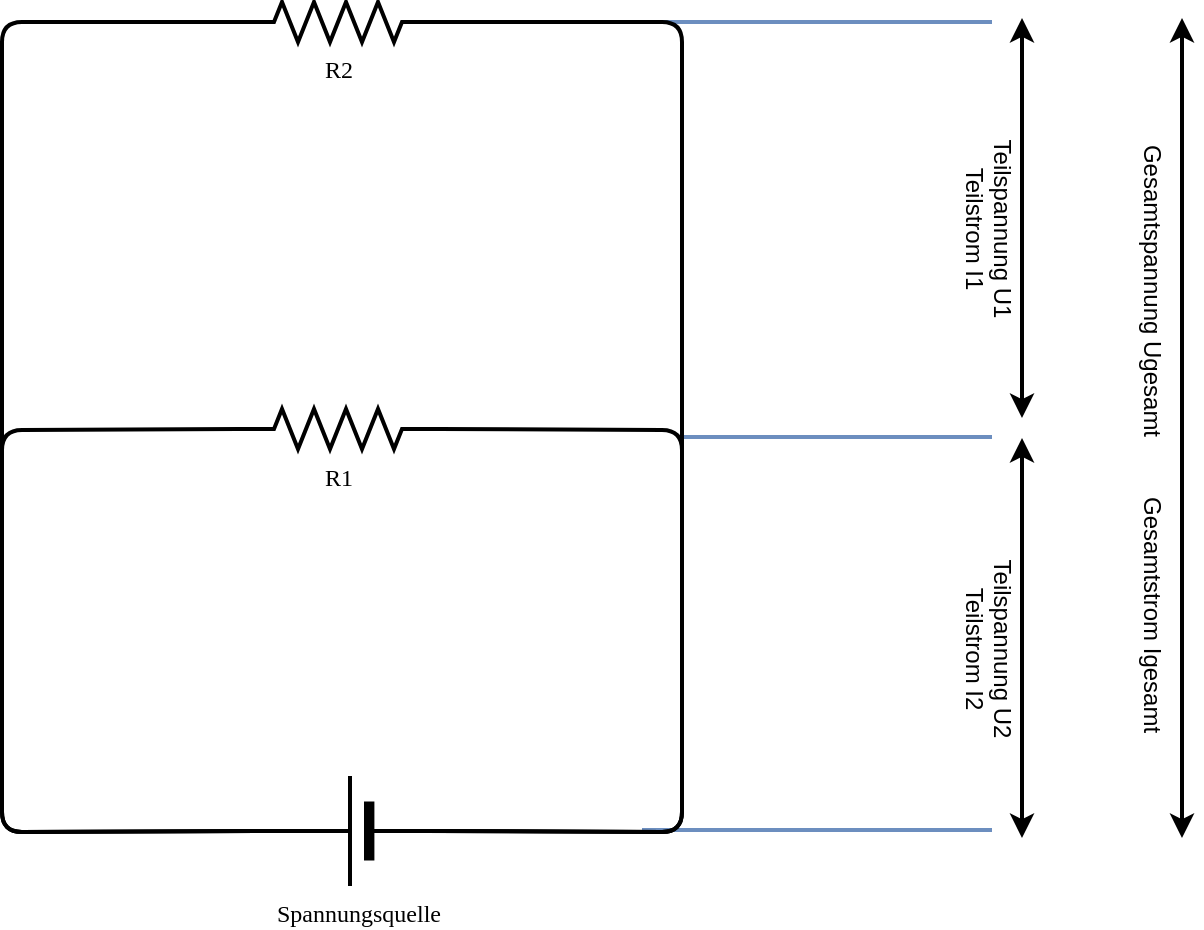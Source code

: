 <mxfile version="11.2.8" type="device" pages="1"><diagram name="Page-1" id="7e0a89b8-554c-2b80-1dc8-d5c74ca68de4"><mxGraphModel dx="1402" dy="761" grid="1" gridSize="10" guides="1" tooltips="1" connect="1" arrows="1" fold="1" page="1" pageScale="1" pageWidth="1100" pageHeight="850" background="#ffffff" math="0" shadow="0"><root><mxCell id="0"/><mxCell id="1" parent="0"/><mxCell id="fHgu0U2PaML00G1JEBzg-9" value="" style="endArrow=none;html=1;strokeColor=#6c8ebf;strokeWidth=2;fillColor=#dae8fc;" edge="1" parent="1"><mxGeometry width="100" relative="1" as="geometry"><mxPoint x="770" y="657" as="sourcePoint"/><mxPoint x="945" y="657" as="targetPoint"/></mxGeometry></mxCell><mxCell id="fHgu0U2PaML00G1JEBzg-7" value="" style="endArrow=none;html=1;strokeColor=#6c8ebf;strokeWidth=2;fillColor=#dae8fc;" edge="1" parent="1"><mxGeometry width="100" relative="1" as="geometry"><mxPoint x="765" y="253" as="sourcePoint"/><mxPoint x="945" y="253" as="targetPoint"/></mxGeometry></mxCell><mxCell id="fHgu0U2PaML00G1JEBzg-8" value="" style="endArrow=none;html=1;strokeColor=#6c8ebf;strokeWidth=2;fillColor=#dae8fc;" edge="1" parent="1"><mxGeometry width="100" relative="1" as="geometry"><mxPoint x="790" y="460.5" as="sourcePoint"/><mxPoint x="945" y="460.5" as="targetPoint"/></mxGeometry></mxCell><mxCell id="fHgu0U2PaML00G1JEBzg-10" value="" style="endArrow=classic;startArrow=classic;html=1;strokeWidth=2;" edge="1" parent="1"><mxGeometry width="50" height="50" relative="1" as="geometry"><mxPoint x="960" y="451" as="sourcePoint"/><mxPoint x="960" y="251" as="targetPoint"/></mxGeometry></mxCell><mxCell id="fHgu0U2PaML00G1JEBzg-11" value="" style="endArrow=classic;startArrow=classic;html=1;strokeWidth=2;" edge="1" parent="1"><mxGeometry width="50" height="50" relative="1" as="geometry"><mxPoint x="960" y="661" as="sourcePoint"/><mxPoint x="960" y="461" as="targetPoint"/></mxGeometry></mxCell><mxCell id="fHgu0U2PaML00G1JEBzg-12" value="" style="endArrow=classic;startArrow=classic;html=1;strokeWidth=2;" edge="1" parent="1"><mxGeometry width="50" height="50" relative="1" as="geometry"><mxPoint x="1040" y="661" as="sourcePoint"/><mxPoint x="1040" y="251" as="targetPoint"/></mxGeometry></mxCell><mxCell id="fHgu0U2PaML00G1JEBzg-13" value="&lt;div&gt;Teilspannung U1&lt;/div&gt;&lt;div&gt;Teilstrom I1&lt;br&gt;&lt;/div&gt;" style="text;html=1;resizable=0;points=[];autosize=1;align=center;verticalAlign=top;spacingTop=-4;rotation=90;" vertex="1" parent="1"><mxGeometry x="890" y="341" width="110" height="30" as="geometry"/></mxCell><mxCell id="fHgu0U2PaML00G1JEBzg-14" value="&lt;div&gt;Teilspannung U2&lt;/div&gt;&lt;div&gt;Teilstrom I2&lt;br&gt;&lt;/div&gt;" style="text;html=1;resizable=0;points=[];autosize=1;align=center;verticalAlign=top;spacingTop=-4;rotation=90;" vertex="1" parent="1"><mxGeometry x="890" y="551" width="110" height="30" as="geometry"/></mxCell><mxCell id="fHgu0U2PaML00G1JEBzg-15" value="Gesamtspannung Ugesamt &amp;nbsp;&amp;nbsp;&amp;nbsp;&amp;nbsp;&amp;nbsp;&amp;nbsp;&amp;nbsp; Gesamtstrom Igesamt" style="text;html=1;resizable=0;points=[];autosize=1;align=center;verticalAlign=top;spacingTop=-4;rotation=90;" vertex="1" parent="1"><mxGeometry x="870" y="451" width="310" height="20" as="geometry"/></mxCell><mxCell id="fHgu0U2PaML00G1JEBzg-19" value="" style="group;container=1;" vertex="1" connectable="0" parent="1"><mxGeometry x="450" y="243" width="340" height="363" as="geometry"/></mxCell><mxCell id="1cb643a89b7d889d-5" value="R1" style="verticalLabelPosition=bottom;shadow=0;dashed=0;align=center;fillColor=#ffffff;html=1;verticalAlign=top;strokeWidth=2;shape=mxgraph.electrical.resistors.resistor_2;rounded=1;comic=0;labelBackgroundColor=none;fontFamily=Verdana;fontSize=12;fontColor=#000000;rotation=0;" parent="fHgu0U2PaML00G1JEBzg-19" vertex="1"><mxGeometry x="118" y="203.5" width="100" height="20" as="geometry"/></mxCell><mxCell id="1cb643a89b7d889d-6" value="R2" style="verticalLabelPosition=bottom;shadow=0;dashed=0;align=center;fillColor=#ffffff;html=1;verticalAlign=top;strokeWidth=2;shape=mxgraph.electrical.resistors.resistor_2;rounded=1;comic=0;labelBackgroundColor=none;fontFamily=Verdana;fontSize=12;fontColor=#000000;rotation=0;" parent="fHgu0U2PaML00G1JEBzg-19" vertex="1"><mxGeometry x="118" width="100" height="20" as="geometry"/></mxCell><mxCell id="1cb643a89b7d889d-7" value="Spannungsquelle" style="verticalLabelPosition=bottom;shadow=0;dashed=0;align=center;fillColor=#000000;strokeColor=#000000;html=1;verticalAlign=top;strokeWidth=2;shape=mxgraph.electrical.miscellaneous.monocell_battery;rounded=1;comic=0;labelBackgroundColor=none;fontFamily=Verdana;fontSize=12;fontColor=#000000;flipH=1;rotation=0;" parent="1" vertex="1"><mxGeometry x="588" y="630" width="80" height="55" as="geometry"/></mxCell><mxCell id="fHgu0U2PaML00G1JEBzg-4" value="" style="endArrow=none;html=1;strokeColor=#000000;strokeWidth=2;jumpStyle=gap;exitX=1;exitY=0.5;exitDx=0;exitDy=0;exitPerimeter=0;entryX=0;entryY=0.5;entryDx=0;entryDy=0;entryPerimeter=0;" edge="1" parent="1" source="1cb643a89b7d889d-7" target="1cb643a89b7d889d-5"><mxGeometry width="100" relative="1" as="geometry"><mxPoint x="360" y="268" as="sourcePoint"/><mxPoint x="360" y="168" as="targetPoint"/><Array as="points"><mxPoint x="450" y="658"/><mxPoint x="450" y="457"/></Array></mxGeometry></mxCell><mxCell id="fHgu0U2PaML00G1JEBzg-5" value="" style="endArrow=none;html=1;strokeColor=#000000;strokeWidth=2;exitX=0;exitY=0.5;exitDx=0;exitDy=0;exitPerimeter=0;entryX=1;entryY=0.5;entryDx=0;entryDy=0;entryPerimeter=0;jumpStyle=none;" edge="1" parent="1" source="1cb643a89b7d889d-7" target="1cb643a89b7d889d-5"><mxGeometry width="100" relative="1" as="geometry"><mxPoint x="810" y="608" as="sourcePoint"/><mxPoint x="810" y="508" as="targetPoint"/><Array as="points"><mxPoint x="790" y="658"/><mxPoint x="790" y="457"/></Array></mxGeometry></mxCell><mxCell id="fHgu0U2PaML00G1JEBzg-16" value="" style="endArrow=none;html=1;strokeColor=#000000;strokeWidth=2;jumpStyle=gap;exitX=1;exitY=0.5;exitDx=0;exitDy=0;exitPerimeter=0;entryX=0;entryY=0.5;entryDx=0;entryDy=0;entryPerimeter=0;" edge="1" parent="1" source="1cb643a89b7d889d-7" target="1cb643a89b7d889d-6"><mxGeometry width="100" relative="1" as="geometry"><mxPoint x="598" y="568" as="sourcePoint"/><mxPoint x="500" y="448" as="targetPoint"/><Array as="points"><mxPoint x="450" y="658"/><mxPoint x="450" y="253"/></Array></mxGeometry></mxCell><mxCell id="fHgu0U2PaML00G1JEBzg-17" value="" style="endArrow=none;html=1;strokeColor=#000000;strokeWidth=2;exitX=0.094;exitY=0.5;exitDx=0;exitDy=0;exitPerimeter=0;entryX=1;entryY=0.5;entryDx=0;entryDy=0;entryPerimeter=0;jumpStyle=none;" edge="1" parent="1" source="1cb643a89b7d889d-7" target="1cb643a89b7d889d-6"><mxGeometry width="100" relative="1" as="geometry"><mxPoint x="678" y="568" as="sourcePoint"/><mxPoint x="600" y="448" as="targetPoint"/><Array as="points"><mxPoint x="790" y="658"/><mxPoint x="790" y="253"/></Array></mxGeometry></mxCell></root></mxGraphModel></diagram></mxfile>